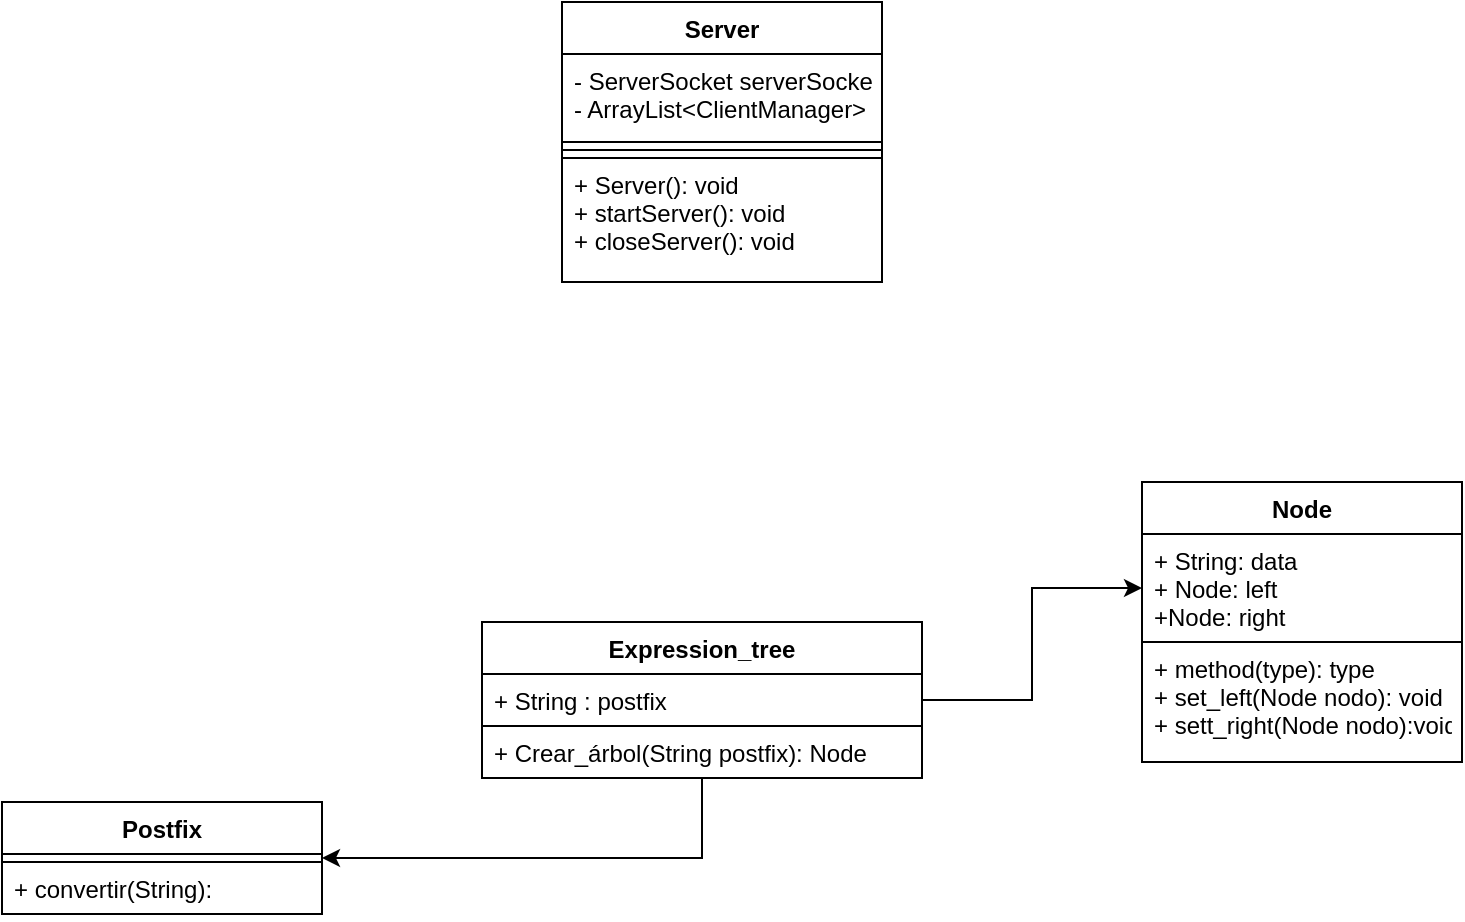 <mxfile version="15.5.2" type="github">
  <diagram id="nEx--UYVgbSAvsFg95oE" name="Page-1">
    <mxGraphModel dx="540" dy="597" grid="1" gridSize="10" guides="1" tooltips="1" connect="1" arrows="1" fold="1" page="1" pageScale="1" pageWidth="827" pageHeight="1169" math="0" shadow="0">
      <root>
        <mxCell id="0" />
        <mxCell id="1" parent="0" />
        <mxCell id="etUnX1Ghb0rkaaxVV59l-1" value="Server" style="swimlane;fontStyle=1;align=center;verticalAlign=top;childLayout=stackLayout;horizontal=1;startSize=26;horizontalStack=0;resizeParent=1;resizeParentMax=0;resizeLast=0;collapsible=1;marginBottom=0;fillColor=default;strokeColor=default;fontColor=default;" parent="1" vertex="1">
          <mxGeometry x="320" y="60" width="160" height="140" as="geometry" />
        </mxCell>
        <mxCell id="etUnX1Ghb0rkaaxVV59l-2" value="- ServerSocket serverSocket&#xa;- ArrayList&lt;ClientManager&gt; clientsList&#xa;&#xa;&#xa;&#xa;&#xa;&#xa;&#xa;" style="text;strokeColor=default;fillColor=default;align=left;verticalAlign=top;spacingLeft=4;spacingRight=4;overflow=hidden;rotatable=0;points=[[0,0.5],[1,0.5]];portConstraint=eastwest;fontColor=default;" parent="etUnX1Ghb0rkaaxVV59l-1" vertex="1">
          <mxGeometry y="26" width="160" height="44" as="geometry" />
        </mxCell>
        <mxCell id="etUnX1Ghb0rkaaxVV59l-3" value="" style="line;strokeWidth=1;fillColor=default;align=left;verticalAlign=middle;spacingTop=-1;spacingLeft=3;spacingRight=3;rotatable=0;labelPosition=right;points=[];portConstraint=eastwest;strokeColor=default;fontColor=default;" parent="etUnX1Ghb0rkaaxVV59l-1" vertex="1">
          <mxGeometry y="70" width="160" height="8" as="geometry" />
        </mxCell>
        <mxCell id="etUnX1Ghb0rkaaxVV59l-4" value="+ Server(): void&#xa;+ startServer(): void&#xa;+ closeServer(): void" style="text;strokeColor=default;fillColor=default;align=left;verticalAlign=top;spacingLeft=4;spacingRight=4;overflow=hidden;rotatable=0;points=[[0,0.5],[1,0.5]];portConstraint=eastwest;fontColor=default;" parent="etUnX1Ghb0rkaaxVV59l-1" vertex="1">
          <mxGeometry y="78" width="160" height="62" as="geometry" />
        </mxCell>
        <mxCell id="etUnX1Ghb0rkaaxVV59l-5" value="Expression_tree" style="swimlane;fontStyle=1;align=center;verticalAlign=top;childLayout=stackLayout;horizontal=1;startSize=26;horizontalStack=0;resizeParent=1;resizeParentMax=0;resizeLast=0;collapsible=1;marginBottom=0;fontColor=default;strokeColor=default;fillColor=default;" parent="1" vertex="1">
          <mxGeometry x="280" y="370" width="220" height="78" as="geometry" />
        </mxCell>
        <mxCell id="etUnX1Ghb0rkaaxVV59l-6" value="+ String : postfix  &#xa;" style="text;strokeColor=default;fillColor=default;align=left;verticalAlign=top;spacingLeft=4;spacingRight=4;overflow=hidden;rotatable=0;points=[[0,0.5],[1,0.5]];portConstraint=eastwest;fontColor=default;" parent="etUnX1Ghb0rkaaxVV59l-5" vertex="1">
          <mxGeometry y="26" width="220" height="26" as="geometry" />
        </mxCell>
        <mxCell id="etUnX1Ghb0rkaaxVV59l-7" value="+ Crear_árbol(String postfix): Node" style="text;strokeColor=default;fillColor=default;align=left;verticalAlign=top;spacingLeft=4;spacingRight=4;overflow=hidden;rotatable=0;points=[[0,0.5],[1,0.5]];portConstraint=eastwest;fontColor=default;" parent="etUnX1Ghb0rkaaxVV59l-5" vertex="1">
          <mxGeometry y="52" width="220" height="26" as="geometry" />
        </mxCell>
        <mxCell id="etUnX1Ghb0rkaaxVV59l-8" value="Postfix" style="swimlane;fontStyle=1;align=center;verticalAlign=top;childLayout=stackLayout;horizontal=1;startSize=26;horizontalStack=0;resizeParent=1;resizeParentMax=0;resizeLast=0;collapsible=1;marginBottom=0;fontColor=default;strokeColor=default;fillColor=default;" parent="1" vertex="1">
          <mxGeometry x="40" y="460" width="160" height="56" as="geometry" />
        </mxCell>
        <mxCell id="etUnX1Ghb0rkaaxVV59l-9" value="" style="text;strokeColor=default;fillColor=default;align=left;verticalAlign=top;spacingLeft=4;spacingRight=4;overflow=hidden;rotatable=0;points=[[0,0.5],[1,0.5]];portConstraint=eastwest;fontColor=default;" parent="etUnX1Ghb0rkaaxVV59l-8" vertex="1">
          <mxGeometry y="26" width="160" height="4" as="geometry" />
        </mxCell>
        <mxCell id="etUnX1Ghb0rkaaxVV59l-10" value="+ convertir(String):" style="text;strokeColor=default;fillColor=default;align=left;verticalAlign=top;spacingLeft=4;spacingRight=4;overflow=hidden;rotatable=0;points=[[0,0.5],[1,0.5]];portConstraint=eastwest;fontColor=default;" parent="etUnX1Ghb0rkaaxVV59l-8" vertex="1">
          <mxGeometry y="30" width="160" height="26" as="geometry" />
        </mxCell>
        <mxCell id="etUnX1Ghb0rkaaxVV59l-11" value="Node" style="swimlane;fontStyle=1;align=center;verticalAlign=top;childLayout=stackLayout;horizontal=1;startSize=26;horizontalStack=0;resizeParent=1;resizeParentMax=0;resizeLast=0;collapsible=1;marginBottom=0;labelBackgroundColor=default;fontColor=default;strokeColor=default;fillColor=default;" parent="1" vertex="1">
          <mxGeometry x="610" y="300" width="160" height="140" as="geometry" />
        </mxCell>
        <mxCell id="etUnX1Ghb0rkaaxVV59l-12" value="+ String: data&#xa;+ Node: left&#xa;+Node: right" style="text;strokeColor=default;fillColor=default;align=left;verticalAlign=top;spacingLeft=4;spacingRight=4;overflow=hidden;rotatable=0;points=[[0,0.5],[1,0.5]];portConstraint=eastwest;labelBackgroundColor=default;fontColor=default;" parent="etUnX1Ghb0rkaaxVV59l-11" vertex="1">
          <mxGeometry y="26" width="160" height="54" as="geometry" />
        </mxCell>
        <mxCell id="etUnX1Ghb0rkaaxVV59l-13" value="+ method(type): type&#xa;+ set_left(Node nodo): void&#xa;+ sett_right(Node nodo):void" style="text;strokeColor=default;fillColor=default;align=left;verticalAlign=top;spacingLeft=4;spacingRight=4;overflow=hidden;rotatable=0;points=[[0,0.5],[1,0.5]];portConstraint=eastwest;labelBackgroundColor=default;fontColor=default;" parent="etUnX1Ghb0rkaaxVV59l-11" vertex="1">
          <mxGeometry y="80" width="160" height="60" as="geometry" />
        </mxCell>
        <mxCell id="etUnX1Ghb0rkaaxVV59l-14" style="edgeStyle=orthogonalEdgeStyle;rounded=0;orthogonalLoop=1;jettySize=auto;html=1;fontColor=default;" parent="1" source="etUnX1Ghb0rkaaxVV59l-6" target="etUnX1Ghb0rkaaxVV59l-12" edge="1">
          <mxGeometry relative="1" as="geometry" />
        </mxCell>
        <mxCell id="etUnX1Ghb0rkaaxVV59l-15" style="edgeStyle=orthogonalEdgeStyle;rounded=0;orthogonalLoop=1;jettySize=auto;html=1;entryX=1;entryY=0.5;entryDx=0;entryDy=0;fontColor=default;exitX=0.5;exitY=1;exitDx=0;exitDy=0;strokeColor=default;labelBackgroundColor=default;" parent="1" source="etUnX1Ghb0rkaaxVV59l-5" target="etUnX1Ghb0rkaaxVV59l-8" edge="1">
          <mxGeometry relative="1" as="geometry" />
        </mxCell>
      </root>
    </mxGraphModel>
  </diagram>
</mxfile>
